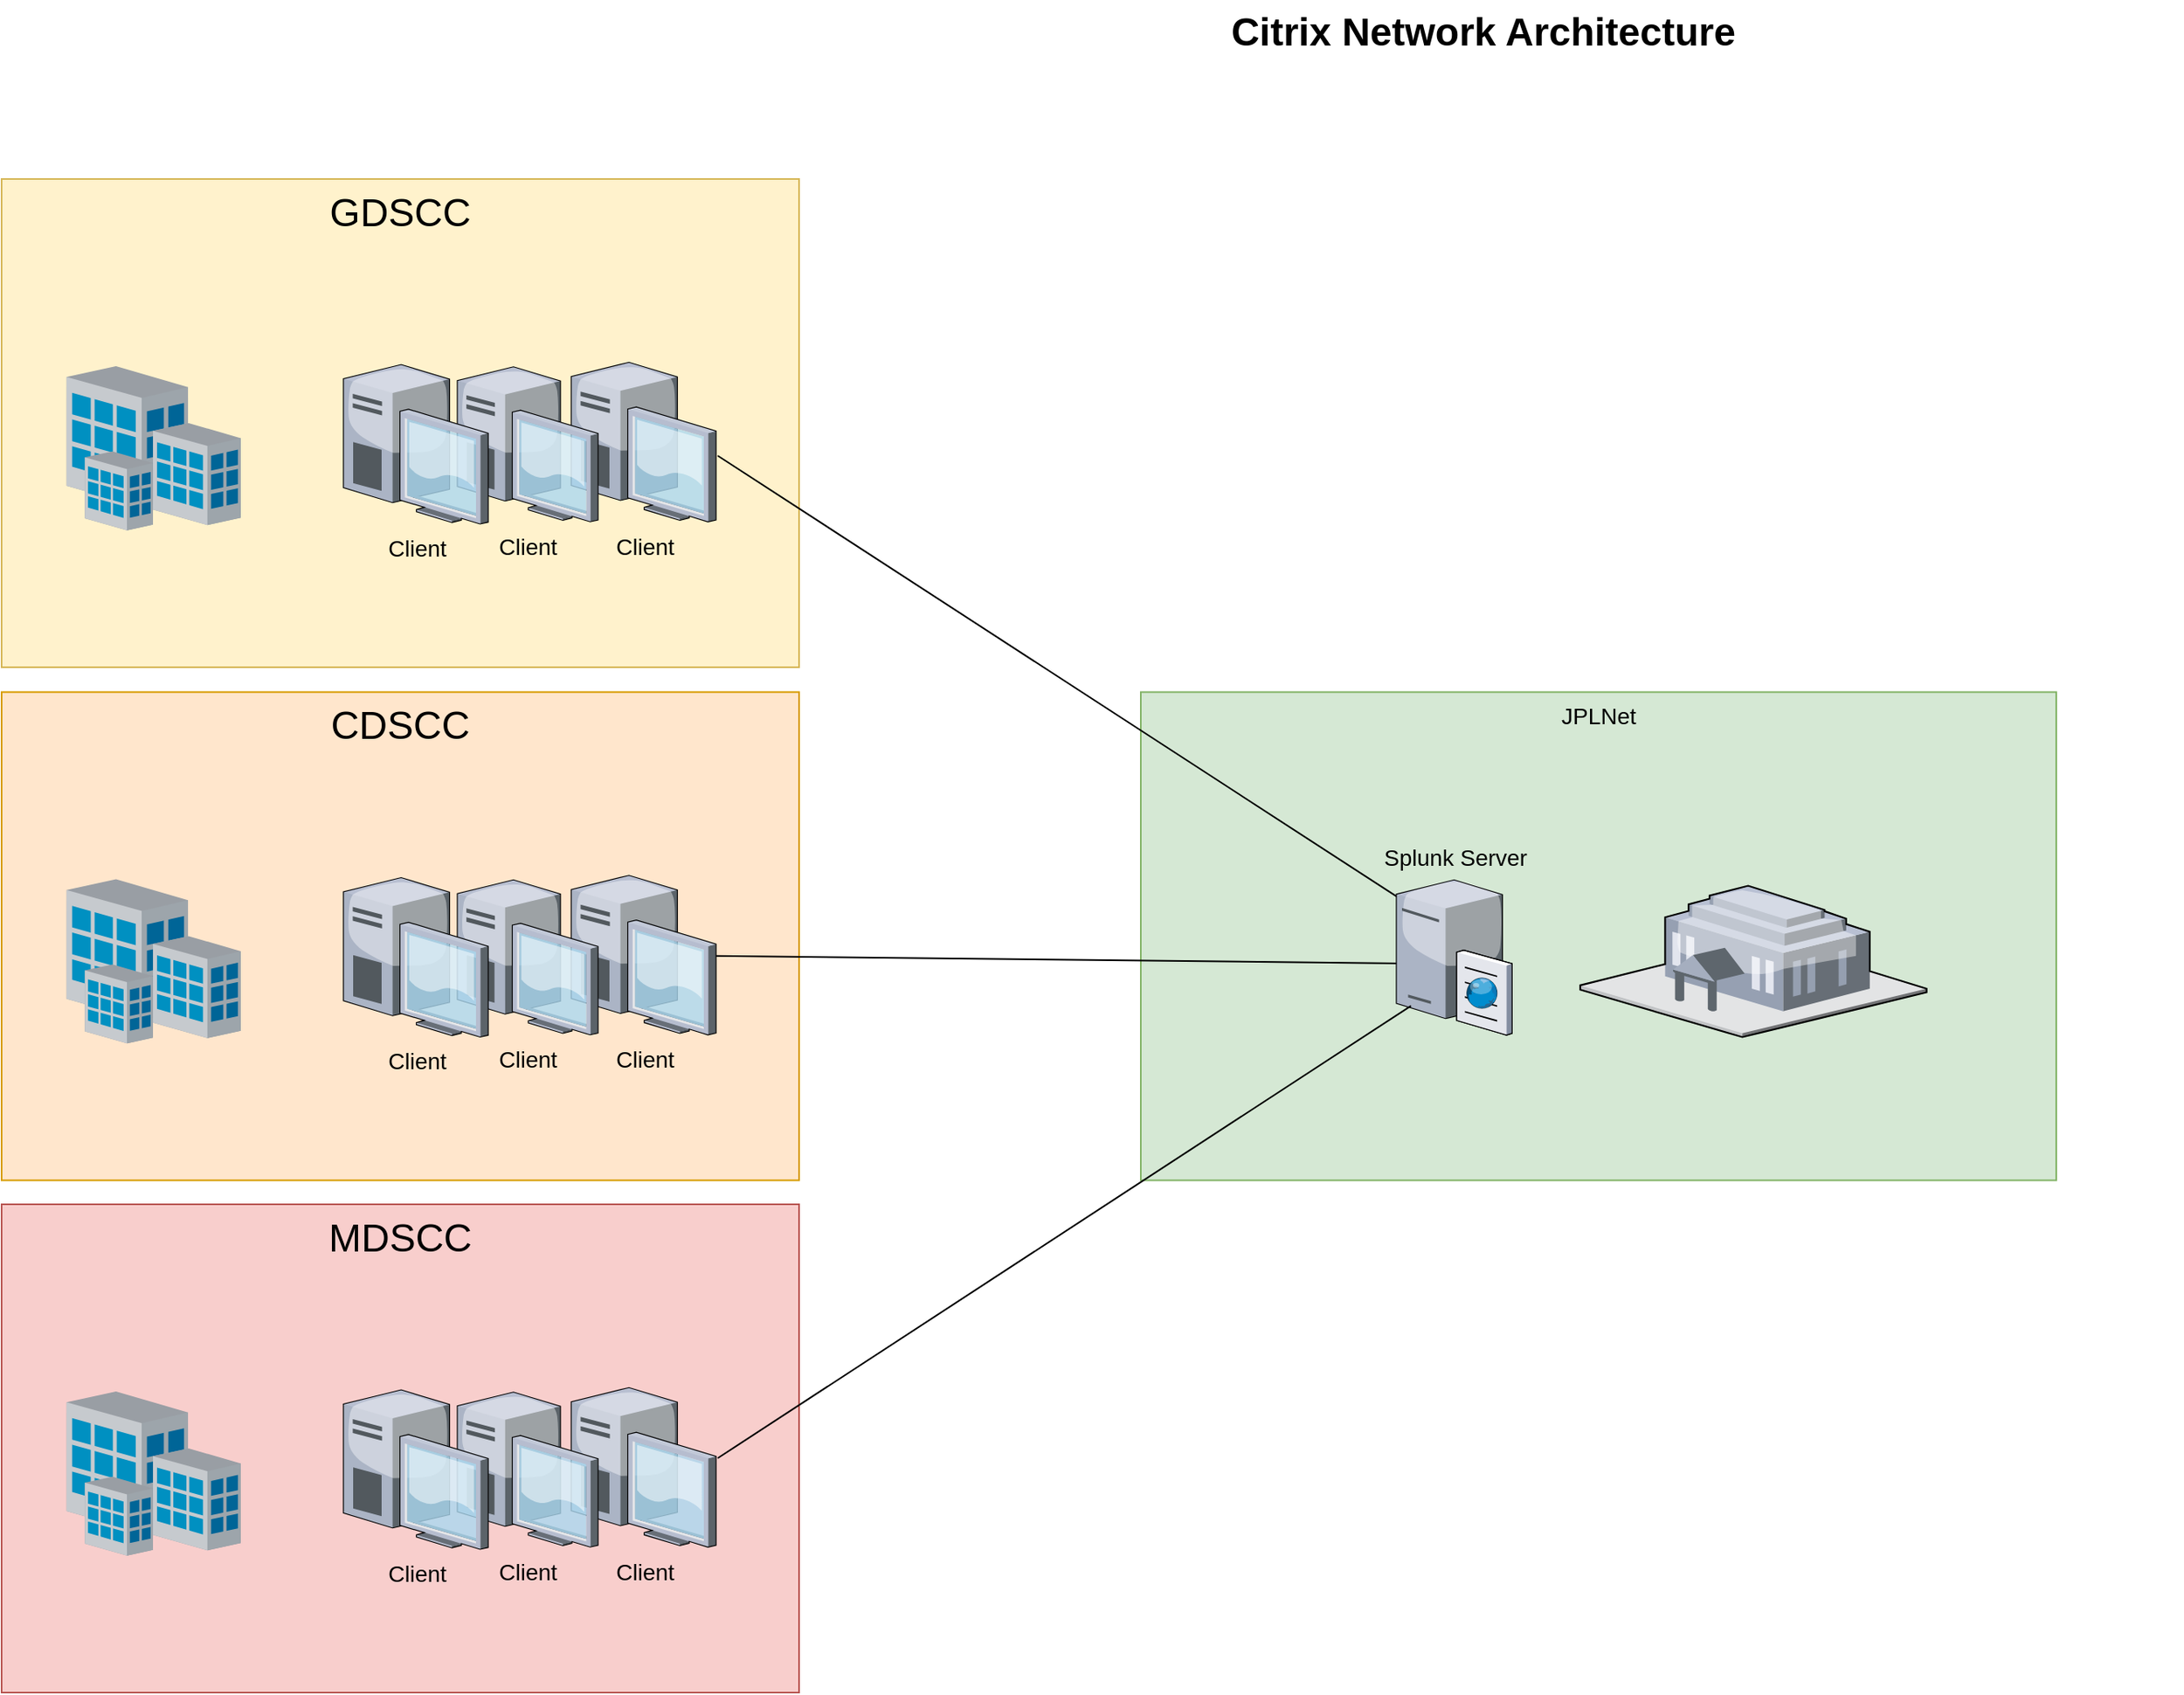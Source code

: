 <mxfile version="13.6.2" type="github">
  <diagram name="Page-1" id="e3a06f82-3646-2815-327d-82caf3d4e204">
    <mxGraphModel dx="2124" dy="1508" grid="1" gridSize="10" guides="1" tooltips="1" connect="1" arrows="1" fold="1" page="1" pageScale="1.5" pageWidth="1169" pageHeight="826" background="none" math="0" shadow="0">
      <root>
        <mxCell id="0" style=";html=1;" />
        <mxCell id="1" style=";html=1;" parent="0" />
        <mxCell id="6a7d8f32e03d9370-57" value="&lt;font style=&quot;font-size: 24px&quot;&gt;GDSCC&lt;/font&gt;" style="whiteSpace=wrap;html=1;fillColor=#fff2cc;fontSize=14;strokeColor=#d6b656;verticalAlign=top;" parent="1" vertex="1">
          <mxGeometry x="20" y="140" width="490" height="300" as="geometry" />
        </mxCell>
        <mxCell id="6a7d8f32e03d9370-4" value="Client" style="verticalLabelPosition=bottom;aspect=fixed;html=1;verticalAlign=top;strokeColor=none;shape=mxgraph.citrix.desktop;fillColor=#66B2FF;gradientColor=#0066CC;fontSize=14;" parent="1" vertex="1">
          <mxGeometry x="370.0" y="252.63" width="89" height="98" as="geometry" />
        </mxCell>
        <mxCell id="6a7d8f32e03d9370-5" value="Client" style="verticalLabelPosition=bottom;aspect=fixed;html=1;verticalAlign=top;strokeColor=none;shape=mxgraph.citrix.desktop;fillColor=#66B2FF;gradientColor=#0066CC;fontSize=14;" parent="1" vertex="1">
          <mxGeometry x="300" y="255.38" width="86.5" height="95.25" as="geometry" />
        </mxCell>
        <mxCell id="6a7d8f32e03d9370-62" value="Citrix Network Architecture" style="text;strokeColor=none;fillColor=none;html=1;fontSize=24;fontStyle=1;verticalAlign=middle;align=center;" parent="1" vertex="1">
          <mxGeometry x="499" y="30" width="861" height="40" as="geometry" />
        </mxCell>
        <mxCell id="QgduFCgIXq2GSALbabZ4-1" value="Client" style="verticalLabelPosition=bottom;aspect=fixed;html=1;verticalAlign=top;strokeColor=none;shape=mxgraph.citrix.desktop;fillColor=#66B2FF;gradientColor=#0066CC;fontSize=14;" vertex="1" parent="1">
          <mxGeometry x="230.0" y="254.0" width="89" height="98" as="geometry" />
        </mxCell>
        <mxCell id="QgduFCgIXq2GSALbabZ4-3" value="" style="verticalLabelPosition=bottom;aspect=fixed;html=1;verticalAlign=top;strokeColor=none;align=center;outlineConnect=0;shape=mxgraph.citrix.site;" vertex="1" parent="1">
          <mxGeometry x="60" y="255" width="107" height="101" as="geometry" />
        </mxCell>
        <mxCell id="QgduFCgIXq2GSALbabZ4-4" value="&lt;font style=&quot;font-size: 24px&quot;&gt;MDSCC&lt;/font&gt;" style="whiteSpace=wrap;html=1;fillColor=#f8cecc;fontSize=14;strokeColor=#b85450;verticalAlign=top;" vertex="1" parent="1">
          <mxGeometry x="20" y="770" width="490" height="300" as="geometry" />
        </mxCell>
        <mxCell id="QgduFCgIXq2GSALbabZ4-5" value="Client" style="verticalLabelPosition=bottom;aspect=fixed;html=1;verticalAlign=top;strokeColor=none;shape=mxgraph.citrix.desktop;fillColor=#66B2FF;gradientColor=#0066CC;fontSize=14;" vertex="1" parent="1">
          <mxGeometry x="370.0" y="882.63" width="89" height="98" as="geometry" />
        </mxCell>
        <mxCell id="QgduFCgIXq2GSALbabZ4-6" value="Client" style="verticalLabelPosition=bottom;aspect=fixed;html=1;verticalAlign=top;strokeColor=none;shape=mxgraph.citrix.desktop;fillColor=#66B2FF;gradientColor=#0066CC;fontSize=14;" vertex="1" parent="1">
          <mxGeometry x="300" y="885.38" width="86.5" height="95.25" as="geometry" />
        </mxCell>
        <mxCell id="QgduFCgIXq2GSALbabZ4-7" value="Client" style="verticalLabelPosition=bottom;aspect=fixed;html=1;verticalAlign=top;strokeColor=none;shape=mxgraph.citrix.desktop;fillColor=#66B2FF;gradientColor=#0066CC;fontSize=14;" vertex="1" parent="1">
          <mxGeometry x="230.0" y="884" width="89" height="98" as="geometry" />
        </mxCell>
        <mxCell id="QgduFCgIXq2GSALbabZ4-8" value="" style="verticalLabelPosition=bottom;aspect=fixed;html=1;verticalAlign=top;strokeColor=none;align=center;outlineConnect=0;shape=mxgraph.citrix.site;" vertex="1" parent="1">
          <mxGeometry x="60" y="885" width="107" height="101" as="geometry" />
        </mxCell>
        <mxCell id="QgduFCgIXq2GSALbabZ4-9" value="&lt;font style=&quot;font-size: 24px&quot;&gt;CDSCC&lt;/font&gt;" style="whiteSpace=wrap;html=1;fillColor=#ffe6cc;fontSize=14;strokeColor=#d79b00;verticalAlign=top;" vertex="1" parent="1">
          <mxGeometry x="20" y="455.25" width="490" height="300" as="geometry" />
        </mxCell>
        <mxCell id="QgduFCgIXq2GSALbabZ4-10" value="Client" style="verticalLabelPosition=bottom;aspect=fixed;html=1;verticalAlign=top;strokeColor=none;shape=mxgraph.citrix.desktop;fillColor=#66B2FF;gradientColor=#0066CC;fontSize=14;" vertex="1" parent="1">
          <mxGeometry x="370" y="567.88" width="89" height="98" as="geometry" />
        </mxCell>
        <mxCell id="QgduFCgIXq2GSALbabZ4-11" value="Client" style="verticalLabelPosition=bottom;aspect=fixed;html=1;verticalAlign=top;strokeColor=none;shape=mxgraph.citrix.desktop;fillColor=#66B2FF;gradientColor=#0066CC;fontSize=14;" vertex="1" parent="1">
          <mxGeometry x="300" y="570.63" width="86.5" height="95.25" as="geometry" />
        </mxCell>
        <mxCell id="QgduFCgIXq2GSALbabZ4-12" value="Client" style="verticalLabelPosition=bottom;aspect=fixed;html=1;verticalAlign=top;strokeColor=none;shape=mxgraph.citrix.desktop;fillColor=#66B2FF;gradientColor=#0066CC;fontSize=14;" vertex="1" parent="1">
          <mxGeometry x="230" y="569.25" width="89" height="98" as="geometry" />
        </mxCell>
        <mxCell id="QgduFCgIXq2GSALbabZ4-13" value="" style="verticalLabelPosition=bottom;aspect=fixed;html=1;verticalAlign=top;strokeColor=none;align=center;outlineConnect=0;shape=mxgraph.citrix.site;" vertex="1" parent="1">
          <mxGeometry x="60" y="570.25" width="107" height="101" as="geometry" />
        </mxCell>
        <mxCell id="QgduFCgIXq2GSALbabZ4-15" value="JPLNet" style="whiteSpace=wrap;html=1;fillColor=#d5e8d4;fontSize=14;strokeColor=#82b366;verticalAlign=top;" vertex="1" parent="1">
          <mxGeometry x="720" y="455.25" width="562.5" height="300" as="geometry" />
        </mxCell>
        <mxCell id="QgduFCgIXq2GSALbabZ4-17" value="" style="endArrow=none;html=1;entryX=0.07;entryY=0.16;entryDx=0;entryDy=0;entryPerimeter=0;" edge="1" parent="1" target="6a7d8f32e03d9370-15">
          <mxGeometry width="50" height="50" relative="1" as="geometry">
            <mxPoint x="460" y="310" as="sourcePoint" />
            <mxPoint x="910" y="690" as="targetPoint" />
          </mxGeometry>
        </mxCell>
        <mxCell id="QgduFCgIXq2GSALbabZ4-18" value="" style="endArrow=none;html=1;" edge="1" parent="1" source="QgduFCgIXq2GSALbabZ4-10">
          <mxGeometry width="50" height="50" relative="1" as="geometry">
            <mxPoint x="860" y="740" as="sourcePoint" />
            <mxPoint x="880" y="622" as="targetPoint" />
          </mxGeometry>
        </mxCell>
        <mxCell id="6a7d8f32e03d9370-15" value="Splunk Server" style="verticalLabelPosition=top;aspect=fixed;html=1;verticalAlign=bottom;strokeColor=none;shape=mxgraph.citrix.cache_server;fillColor=#66B2FF;gradientColor=#0066CC;fontSize=14;labelPosition=center;align=center;" parent="1" vertex="1">
          <mxGeometry x="877" y="568.38" width="71" height="97.5" as="geometry" />
        </mxCell>
        <mxCell id="QgduFCgIXq2GSALbabZ4-20" value="" style="endArrow=none;html=1;entryX=0.127;entryY=0.817;entryDx=0;entryDy=0;entryPerimeter=0;" edge="1" parent="1" target="6a7d8f32e03d9370-15">
          <mxGeometry width="50" height="50" relative="1" as="geometry">
            <mxPoint x="460" y="926" as="sourcePoint" />
            <mxPoint x="890" y="632" as="targetPoint" />
          </mxGeometry>
        </mxCell>
        <mxCell id="QgduFCgIXq2GSALbabZ4-21" value="" style="verticalLabelPosition=bottom;aspect=fixed;html=1;verticalAlign=top;strokeColor=none;align=center;outlineConnect=0;shape=mxgraph.citrix.government;" vertex="1" parent="1">
          <mxGeometry x="990" y="574.25" width="212.83" height="93" as="geometry" />
        </mxCell>
      </root>
    </mxGraphModel>
  </diagram>
</mxfile>
